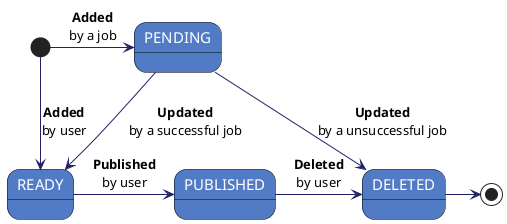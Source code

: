 @startuml

skinparam state {
    FontColor          white
    AttributeFontColor white
    FontSize           17
    AttributeFontSize  15
    AttributeFontname  Droid Sans Mono
    BackgroundColor    #527BC6
    BorderColor        black
    ArrowColor         #222266
}

[*] -right-> PENDING : <b>Added</b>\nby a job
[*] --> READY : <b>Added</b>\nby user
PENDING --> READY : <b>Updated</b>\nby a successful job
PENDING --> DELETED : <b>Updated</b>\nby a unsuccessful job
READY -right-> PUBLISHED : <b>Published</b>\nby user
PUBLISHED -right-> DELETED : <b>Deleted</b>\nby user
DELETED -right-> [*]

@enduml
